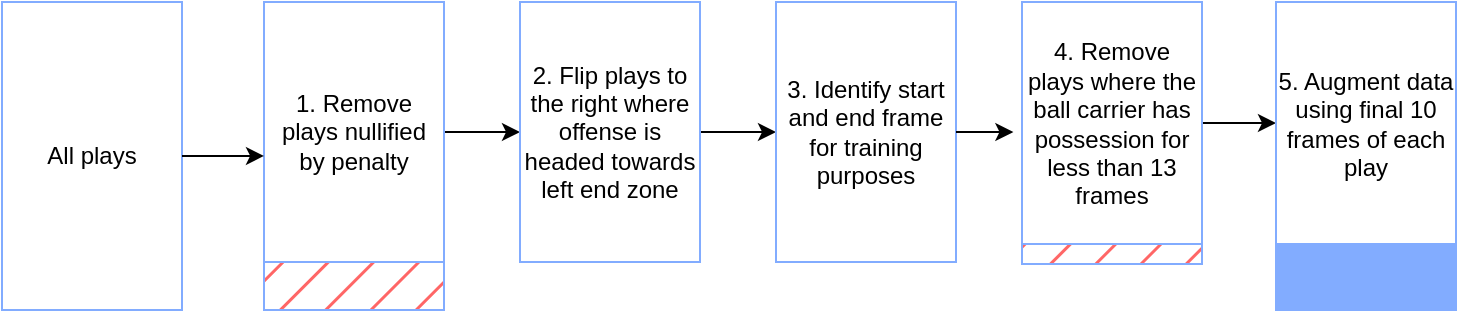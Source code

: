 <mxfile version="22.1.16" type="device">
  <diagram name="Page-1" id="P6IodFEvj-JxhlyyM5Kf">
    <mxGraphModel dx="932" dy="738" grid="0" gridSize="10" guides="1" tooltips="1" connect="1" arrows="1" fold="1" page="1" pageScale="1" pageWidth="1100" pageHeight="850" background="#FFFFFF" math="0" shadow="0">
      <root>
        <mxCell id="0" />
        <mxCell id="1" parent="0" />
        <mxCell id="xax4BCgiu-0hCcNTI0Cz-1" value="&lt;font face=&quot;Helvetica&quot;&gt;All plays&lt;/font&gt;" style="rounded=0;whiteSpace=wrap;html=1;fillColor=none;fontColor=#000000;strokeColor=#82ACFF;" vertex="1" parent="1">
          <mxGeometry x="40" y="80" width="90" height="154" as="geometry" />
        </mxCell>
        <mxCell id="xax4BCgiu-0hCcNTI0Cz-11" style="edgeStyle=orthogonalEdgeStyle;rounded=0;orthogonalLoop=1;jettySize=auto;html=1;entryX=0;entryY=0.5;entryDx=0;entryDy=0;" edge="1" parent="1" source="xax4BCgiu-0hCcNTI0Cz-4" target="xax4BCgiu-0hCcNTI0Cz-6">
          <mxGeometry relative="1" as="geometry" />
        </mxCell>
        <mxCell id="xax4BCgiu-0hCcNTI0Cz-4" value="1. Remove plays nullified by penalty" style="rounded=0;whiteSpace=wrap;html=1;fillColor=none;fontColor=#000000;strokeColor=#82ACFF;" vertex="1" parent="1">
          <mxGeometry x="171" y="80" width="90" height="130" as="geometry" />
        </mxCell>
        <mxCell id="xax4BCgiu-0hCcNTI0Cz-14" style="edgeStyle=orthogonalEdgeStyle;rounded=0;orthogonalLoop=1;jettySize=auto;html=1;entryX=0;entryY=0.5;entryDx=0;entryDy=0;" edge="1" parent="1" source="xax4BCgiu-0hCcNTI0Cz-6" target="xax4BCgiu-0hCcNTI0Cz-13">
          <mxGeometry relative="1" as="geometry" />
        </mxCell>
        <mxCell id="xax4BCgiu-0hCcNTI0Cz-6" value="2. Flip plays to the right where offense is headed towards left end zone" style="rounded=0;whiteSpace=wrap;html=1;fillStyle=auto;fillColor=none;fontColor=#000000;strokeColor=#82ACFF;" vertex="1" parent="1">
          <mxGeometry x="299" y="80" width="90" height="130" as="geometry" />
        </mxCell>
        <mxCell id="xax4BCgiu-0hCcNTI0Cz-13" value="3. Identify start and end frame for training purposes" style="rounded=0;whiteSpace=wrap;html=1;fillStyle=auto;fillColor=none;fontColor=#000000;strokeColor=#82ACFF;" vertex="1" parent="1">
          <mxGeometry x="427" y="80" width="90" height="130" as="geometry" />
        </mxCell>
        <mxCell id="xax4BCgiu-0hCcNTI0Cz-15" value="" style="rounded=0;whiteSpace=wrap;html=1;fillStyle=hatch;fillColor=#FF6666;strokeColor=#82ACFF;" vertex="1" parent="1">
          <mxGeometry x="171" y="210" width="90" height="24" as="geometry" />
        </mxCell>
        <mxCell id="xax4BCgiu-0hCcNTI0Cz-16" style="edgeStyle=orthogonalEdgeStyle;rounded=0;orthogonalLoop=1;jettySize=auto;html=1;exitX=0.5;exitY=1;exitDx=0;exitDy=0;" edge="1" parent="1" source="xax4BCgiu-0hCcNTI0Cz-4" target="xax4BCgiu-0hCcNTI0Cz-4">
          <mxGeometry relative="1" as="geometry" />
        </mxCell>
        <mxCell id="xax4BCgiu-0hCcNTI0Cz-18" style="edgeStyle=orthogonalEdgeStyle;rounded=0;orthogonalLoop=1;jettySize=auto;html=1;entryX=0;entryY=0.592;entryDx=0;entryDy=0;entryPerimeter=0;" edge="1" parent="1" source="xax4BCgiu-0hCcNTI0Cz-1" target="xax4BCgiu-0hCcNTI0Cz-4">
          <mxGeometry relative="1" as="geometry" />
        </mxCell>
        <mxCell id="xax4BCgiu-0hCcNTI0Cz-23" style="edgeStyle=orthogonalEdgeStyle;rounded=0;orthogonalLoop=1;jettySize=auto;html=1;exitX=1;exitY=0.5;exitDx=0;exitDy=0;" edge="1" parent="1" source="xax4BCgiu-0hCcNTI0Cz-19" target="xax4BCgiu-0hCcNTI0Cz-22">
          <mxGeometry relative="1" as="geometry" />
        </mxCell>
        <mxCell id="xax4BCgiu-0hCcNTI0Cz-19" value="4. Remove plays where the ball carrier has possession for less than 13 frames" style="rounded=0;whiteSpace=wrap;html=1;fillStyle=auto;fillColor=none;fontColor=#000000;strokeColor=#82ACFF;" vertex="1" parent="1">
          <mxGeometry x="550" y="80" width="90" height="121" as="geometry" />
        </mxCell>
        <mxCell id="xax4BCgiu-0hCcNTI0Cz-20" value="" style="rounded=0;whiteSpace=wrap;html=1;fillStyle=solid;fillColor=#82ACFF;strokeColor=#82ACFF;gradientColor=none;gradientDirection=south;" vertex="1" parent="1">
          <mxGeometry x="677" y="201" width="90" height="33" as="geometry" />
        </mxCell>
        <mxCell id="xax4BCgiu-0hCcNTI0Cz-22" value="5. Augment data using final 10 frames of each play" style="rounded=0;whiteSpace=wrap;html=1;fillStyle=auto;fillColor=none;fontColor=#000000;strokeColor=#82ACFF;" vertex="1" parent="1">
          <mxGeometry x="677" y="80" width="90" height="121" as="geometry" />
        </mxCell>
        <mxCell id="xax4BCgiu-0hCcNTI0Cz-24" value="" style="rounded=0;whiteSpace=wrap;html=1;fillStyle=hatch;fillColor=#FF6666;strokeColor=#82ACFF;" vertex="1" parent="1">
          <mxGeometry x="550" y="201" width="90" height="10" as="geometry" />
        </mxCell>
        <mxCell id="xax4BCgiu-0hCcNTI0Cz-32" style="edgeStyle=orthogonalEdgeStyle;rounded=0;orthogonalLoop=1;jettySize=auto;html=1;exitX=1;exitY=0.5;exitDx=0;exitDy=0;entryX=-0.048;entryY=0.541;entryDx=0;entryDy=0;entryPerimeter=0;" edge="1" parent="1" source="xax4BCgiu-0hCcNTI0Cz-13" target="xax4BCgiu-0hCcNTI0Cz-19">
          <mxGeometry relative="1" as="geometry" />
        </mxCell>
      </root>
    </mxGraphModel>
  </diagram>
</mxfile>
